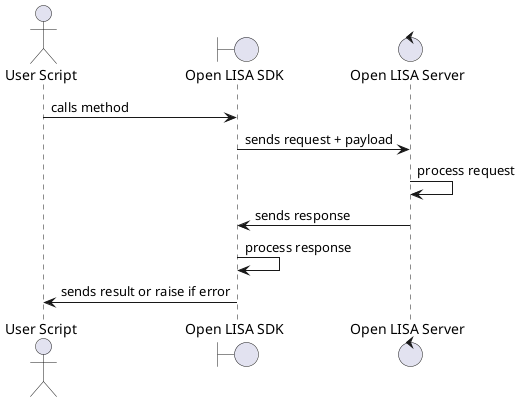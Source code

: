 @startuml
actor "User Script" as USER
boundary "Open LISA SDK" as SDK
control "Open LISA Server" as SERVER
USER -> SDK : calls method
SDK -> SERVER : sends request + payload
SERVER -> SERVER : process request
SERVER -> SDK : sends response
SDK -> SDK : process response
USER <- SDK : sends result or raise if error
@enduml
